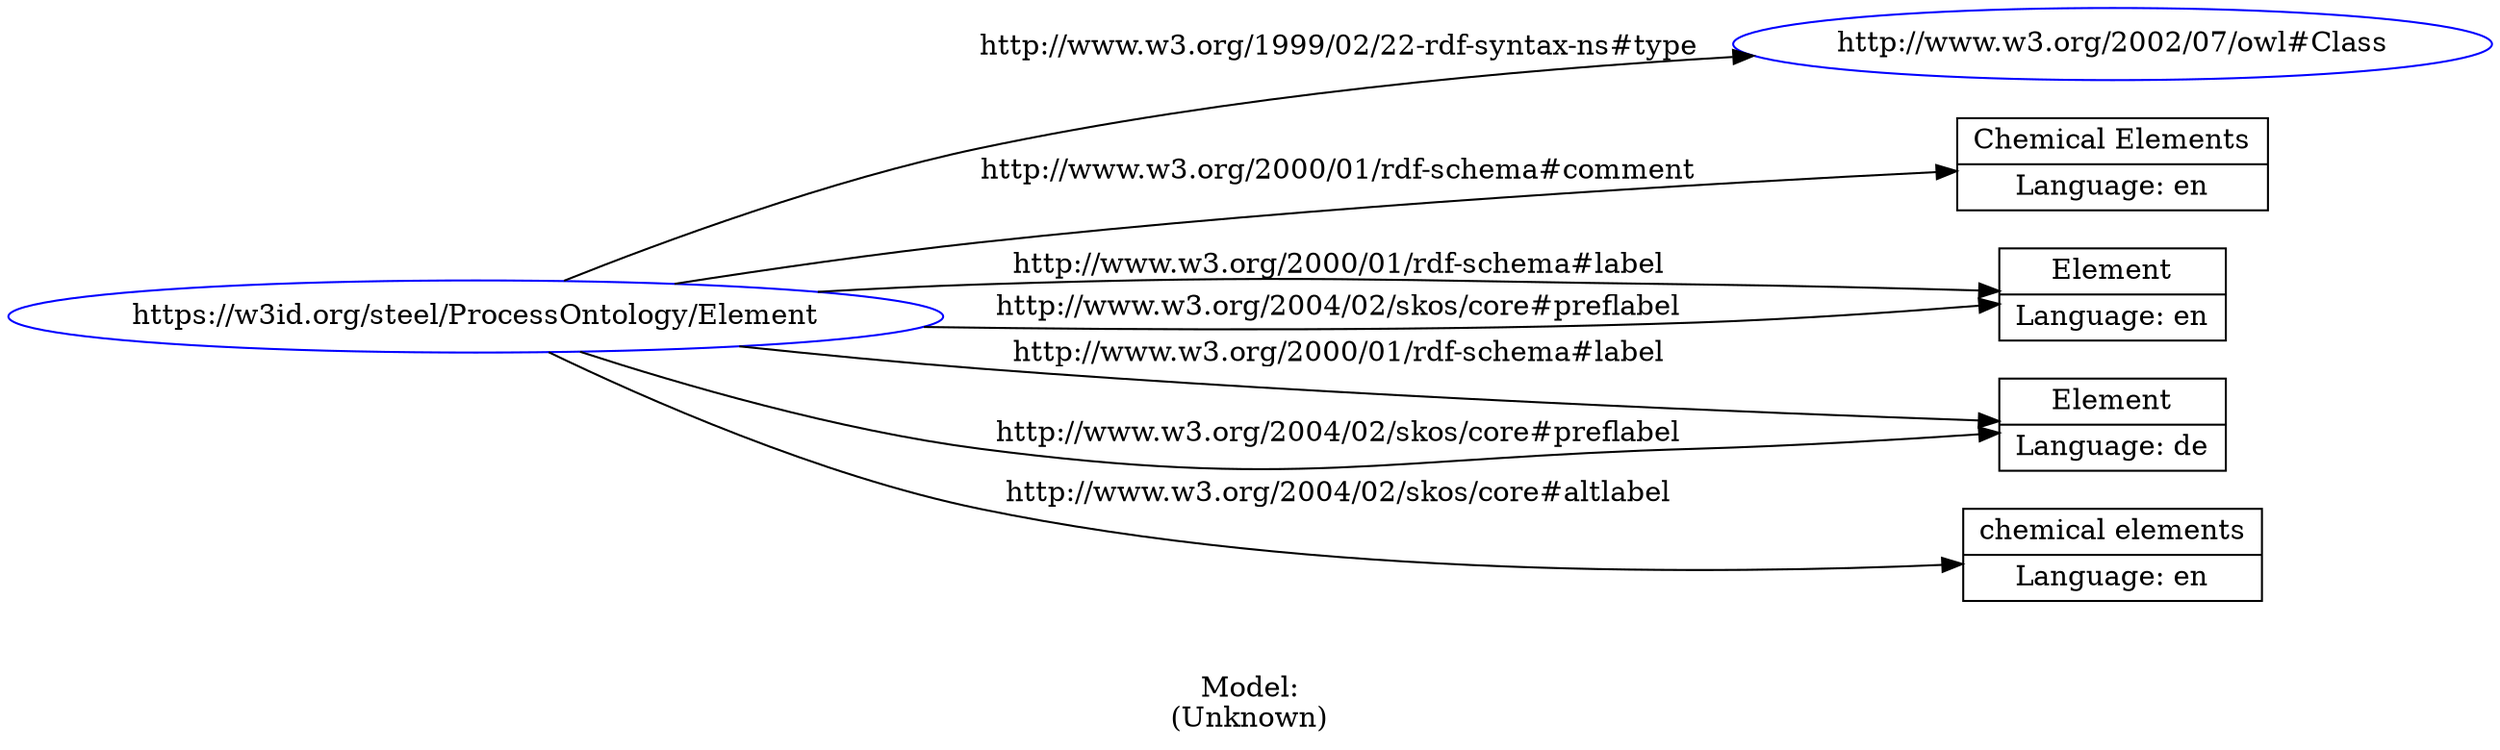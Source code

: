 digraph {
	rankdir = LR;
	charset="utf-8";

	"Rhttps://w3id.org/steel/ProcessOntology/Element" -> "Rhttp://www.w3.org/2002/07/owl#Class" [ label="http://www.w3.org/1999/02/22-rdf-syntax-ns#type" ];
	"Rhttps://w3id.org/steel/ProcessOntology/Element" -> "LChemical Elements|Language: en" [ label="http://www.w3.org/2000/01/rdf-schema#comment" ];
	"Rhttps://w3id.org/steel/ProcessOntology/Element" -> "LElement|Language: en" [ label="http://www.w3.org/2000/01/rdf-schema#label" ];
	"Rhttps://w3id.org/steel/ProcessOntology/Element" -> "LElement|Language: de" [ label="http://www.w3.org/2000/01/rdf-schema#label" ];
	"Rhttps://w3id.org/steel/ProcessOntology/Element" -> "Lchemical elements|Language: en" [ label="http://www.w3.org/2004/02/skos/core#altlabel" ];
	"Rhttps://w3id.org/steel/ProcessOntology/Element" -> "LElement|Language: en" [ label="http://www.w3.org/2004/02/skos/core#preflabel" ];
	"Rhttps://w3id.org/steel/ProcessOntology/Element" -> "LElement|Language: de" [ label="http://www.w3.org/2004/02/skos/core#preflabel" ];

	// Resources
	"Rhttps://w3id.org/steel/ProcessOntology/Element" [ label="https://w3id.org/steel/ProcessOntology/Element", shape = ellipse, color = blue ];
	"Rhttp://www.w3.org/2002/07/owl#Class" [ label="http://www.w3.org/2002/07/owl#Class", shape = ellipse, color = blue ];

	// Anonymous nodes

	// Literals
	"LChemical Elements|Language: en" [ label="Chemical Elements|Language: en", shape = record ];
	"LElement|Language: en" [ label="Element|Language: en", shape = record ];
	"LElement|Language: de" [ label="Element|Language: de", shape = record ];
	"Lchemical elements|Language: en" [ label="chemical elements|Language: en", shape = record ];

	label="\n\nModel:\n(Unknown)";
}
